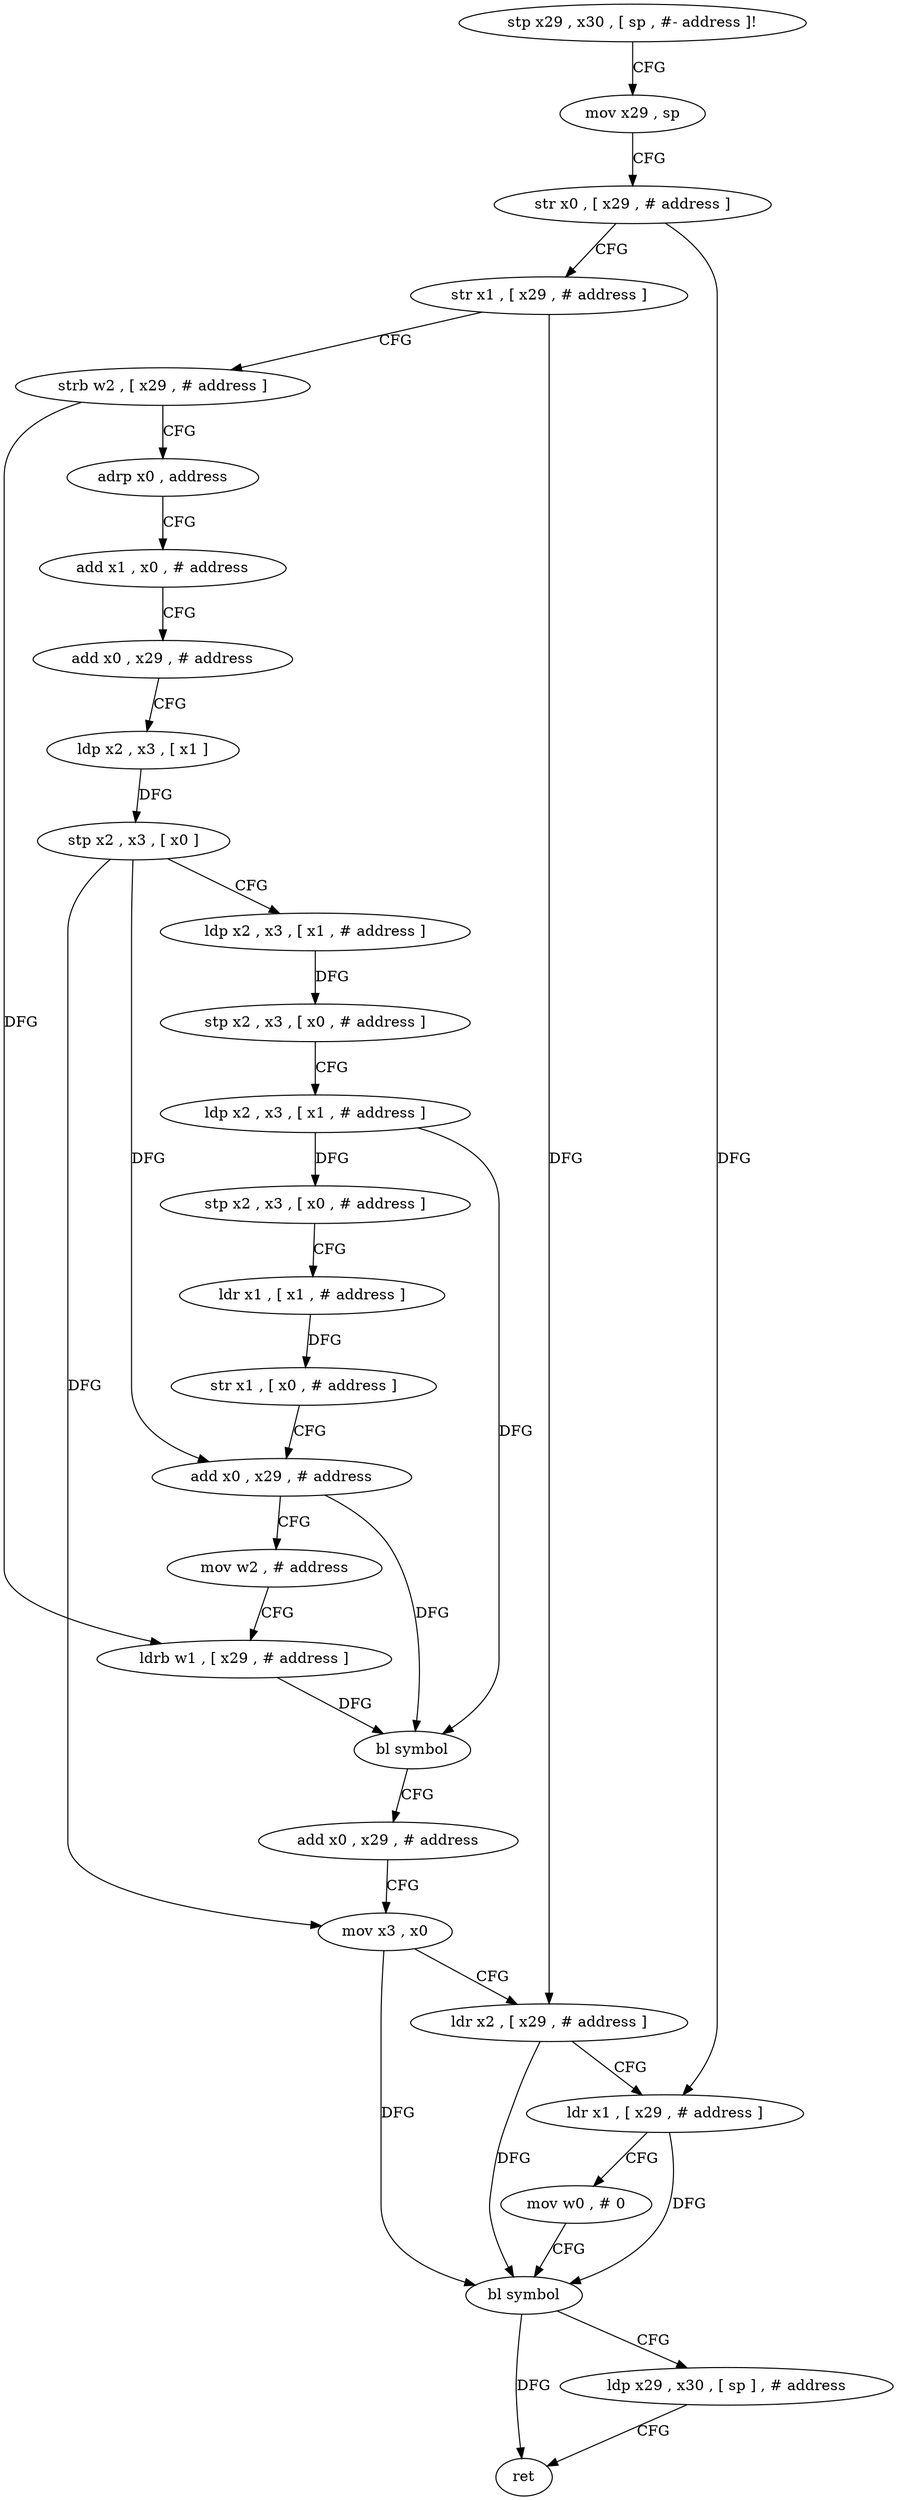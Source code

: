 digraph "func" {
"290872" [label = "stp x29 , x30 , [ sp , #- address ]!" ]
"290876" [label = "mov x29 , sp" ]
"290880" [label = "str x0 , [ x29 , # address ]" ]
"290884" [label = "str x1 , [ x29 , # address ]" ]
"290888" [label = "strb w2 , [ x29 , # address ]" ]
"290892" [label = "adrp x0 , address" ]
"290896" [label = "add x1 , x0 , # address" ]
"290900" [label = "add x0 , x29 , # address" ]
"290904" [label = "ldp x2 , x3 , [ x1 ]" ]
"290908" [label = "stp x2 , x3 , [ x0 ]" ]
"290912" [label = "ldp x2 , x3 , [ x1 , # address ]" ]
"290916" [label = "stp x2 , x3 , [ x0 , # address ]" ]
"290920" [label = "ldp x2 , x3 , [ x1 , # address ]" ]
"290924" [label = "stp x2 , x3 , [ x0 , # address ]" ]
"290928" [label = "ldr x1 , [ x1 , # address ]" ]
"290932" [label = "str x1 , [ x0 , # address ]" ]
"290936" [label = "add x0 , x29 , # address" ]
"290940" [label = "mov w2 , # address" ]
"290944" [label = "ldrb w1 , [ x29 , # address ]" ]
"290948" [label = "bl symbol" ]
"290952" [label = "add x0 , x29 , # address" ]
"290956" [label = "mov x3 , x0" ]
"290960" [label = "ldr x2 , [ x29 , # address ]" ]
"290964" [label = "ldr x1 , [ x29 , # address ]" ]
"290968" [label = "mov w0 , # 0" ]
"290972" [label = "bl symbol" ]
"290976" [label = "ldp x29 , x30 , [ sp ] , # address" ]
"290980" [label = "ret" ]
"290872" -> "290876" [ label = "CFG" ]
"290876" -> "290880" [ label = "CFG" ]
"290880" -> "290884" [ label = "CFG" ]
"290880" -> "290964" [ label = "DFG" ]
"290884" -> "290888" [ label = "CFG" ]
"290884" -> "290960" [ label = "DFG" ]
"290888" -> "290892" [ label = "CFG" ]
"290888" -> "290944" [ label = "DFG" ]
"290892" -> "290896" [ label = "CFG" ]
"290896" -> "290900" [ label = "CFG" ]
"290900" -> "290904" [ label = "CFG" ]
"290904" -> "290908" [ label = "DFG" ]
"290908" -> "290912" [ label = "CFG" ]
"290908" -> "290936" [ label = "DFG" ]
"290908" -> "290956" [ label = "DFG" ]
"290912" -> "290916" [ label = "DFG" ]
"290916" -> "290920" [ label = "CFG" ]
"290920" -> "290924" [ label = "DFG" ]
"290920" -> "290948" [ label = "DFG" ]
"290924" -> "290928" [ label = "CFG" ]
"290928" -> "290932" [ label = "DFG" ]
"290932" -> "290936" [ label = "CFG" ]
"290936" -> "290940" [ label = "CFG" ]
"290936" -> "290948" [ label = "DFG" ]
"290940" -> "290944" [ label = "CFG" ]
"290944" -> "290948" [ label = "DFG" ]
"290948" -> "290952" [ label = "CFG" ]
"290952" -> "290956" [ label = "CFG" ]
"290956" -> "290960" [ label = "CFG" ]
"290956" -> "290972" [ label = "DFG" ]
"290960" -> "290964" [ label = "CFG" ]
"290960" -> "290972" [ label = "DFG" ]
"290964" -> "290968" [ label = "CFG" ]
"290964" -> "290972" [ label = "DFG" ]
"290968" -> "290972" [ label = "CFG" ]
"290972" -> "290976" [ label = "CFG" ]
"290972" -> "290980" [ label = "DFG" ]
"290976" -> "290980" [ label = "CFG" ]
}
